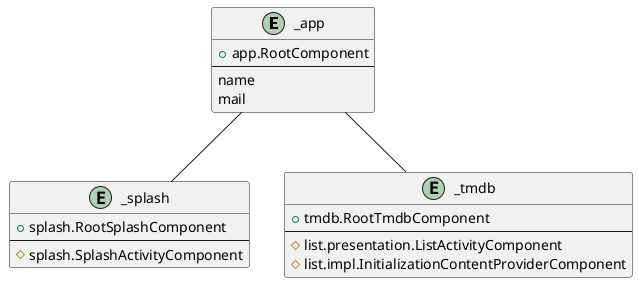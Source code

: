 @startuml

entity _app {
  + app.RootComponent
  --
  name
  mail
}

entity _splash {
  + splash.RootSplashComponent
  --
  # splash.SplashActivityComponent
}

entity _tmdb {
  + tmdb.RootTmdbComponent
  --
  # list.presentation.ListActivityComponent
  # list.impl.InitializationContentProviderComponent
}

_app -down- _splash
_app -down- _tmdb

@enduml
